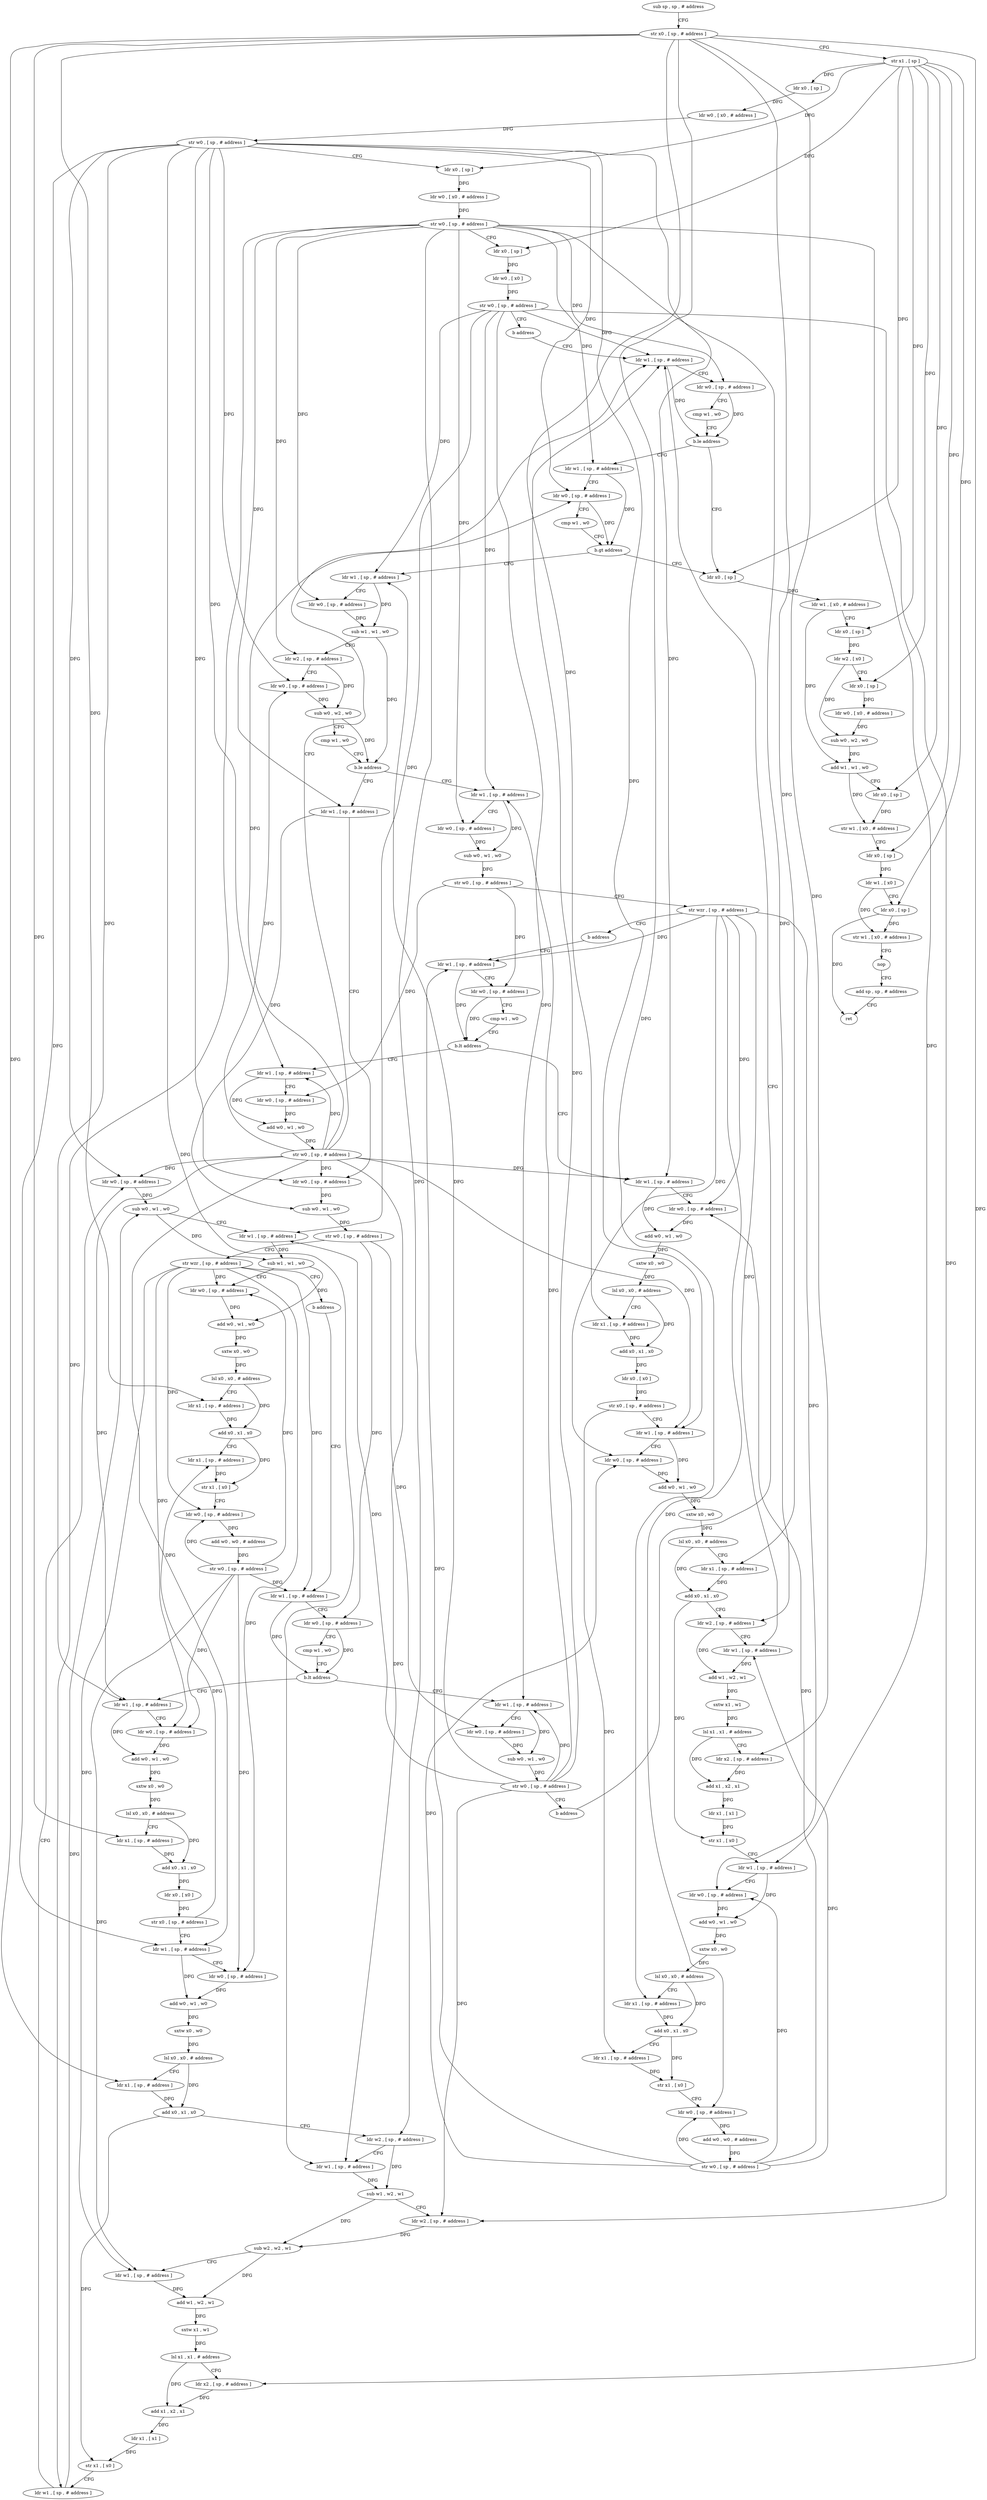 digraph "func" {
"4202964" [label = "sub sp , sp , # address" ]
"4202968" [label = "str x0 , [ sp , # address ]" ]
"4202972" [label = "str x1 , [ sp ]" ]
"4202976" [label = "ldr x0 , [ sp ]" ]
"4202980" [label = "ldr w0 , [ x0 , # address ]" ]
"4202984" [label = "str w0 , [ sp , # address ]" ]
"4202988" [label = "ldr x0 , [ sp ]" ]
"4202992" [label = "ldr w0 , [ x0 , # address ]" ]
"4202996" [label = "str w0 , [ sp , # address ]" ]
"4203000" [label = "ldr x0 , [ sp ]" ]
"4203004" [label = "ldr w0 , [ x0 ]" ]
"4203008" [label = "str w0 , [ sp , # address ]" ]
"4203012" [label = "b address" ]
"4203492" [label = "ldr w1 , [ sp , # address ]" ]
"4203496" [label = "ldr w0 , [ sp , # address ]" ]
"4203500" [label = "cmp w1 , w0" ]
"4203504" [label = "b.le address" ]
"4203524" [label = "ldr x0 , [ sp ]" ]
"4203508" [label = "ldr w1 , [ sp , # address ]" ]
"4203528" [label = "ldr w1 , [ x0 , # address ]" ]
"4203532" [label = "ldr x0 , [ sp ]" ]
"4203536" [label = "ldr w2 , [ x0 ]" ]
"4203540" [label = "ldr x0 , [ sp ]" ]
"4203544" [label = "ldr w0 , [ x0 , # address ]" ]
"4203548" [label = "sub w0 , w2 , w0" ]
"4203552" [label = "add w1 , w1 , w0" ]
"4203556" [label = "ldr x0 , [ sp ]" ]
"4203560" [label = "str w1 , [ x0 , # address ]" ]
"4203564" [label = "ldr x0 , [ sp ]" ]
"4203568" [label = "ldr w1 , [ x0 ]" ]
"4203572" [label = "ldr x0 , [ sp ]" ]
"4203576" [label = "str w1 , [ x0 , # address ]" ]
"4203580" [label = "nop" ]
"4203584" [label = "add sp , sp , # address" ]
"4203588" [label = "ret" ]
"4203512" [label = "ldr w0 , [ sp , # address ]" ]
"4203516" [label = "cmp w1 , w0" ]
"4203520" [label = "b.gt address" ]
"4203016" [label = "ldr w1 , [ sp , # address ]" ]
"4203020" [label = "ldr w0 , [ sp , # address ]" ]
"4203024" [label = "sub w1 , w1 , w0" ]
"4203028" [label = "ldr w2 , [ sp , # address ]" ]
"4203032" [label = "ldr w0 , [ sp , # address ]" ]
"4203036" [label = "sub w0 , w2 , w0" ]
"4203040" [label = "cmp w1 , w0" ]
"4203044" [label = "b.le address" ]
"4203288" [label = "ldr w1 , [ sp , # address ]" ]
"4203048" [label = "ldr w1 , [ sp , # address ]" ]
"4203292" [label = "ldr w0 , [ sp , # address ]" ]
"4203296" [label = "sub w0 , w1 , w0" ]
"4203300" [label = "str w0 , [ sp , # address ]" ]
"4203304" [label = "str wzr , [ sp , # address ]" ]
"4203308" [label = "b address" ]
"4203460" [label = "ldr w1 , [ sp , # address ]" ]
"4203052" [label = "ldr w0 , [ sp , # address ]" ]
"4203056" [label = "sub w0 , w1 , w0" ]
"4203060" [label = "str w0 , [ sp , # address ]" ]
"4203064" [label = "str wzr , [ sp , # address ]" ]
"4203068" [label = "b address" ]
"4203252" [label = "ldr w1 , [ sp , # address ]" ]
"4203464" [label = "ldr w0 , [ sp , # address ]" ]
"4203468" [label = "cmp w1 , w0" ]
"4203472" [label = "b.lt address" ]
"4203312" [label = "ldr w1 , [ sp , # address ]" ]
"4203476" [label = "ldr w1 , [ sp , # address ]" ]
"4203256" [label = "ldr w0 , [ sp , # address ]" ]
"4203260" [label = "cmp w1 , w0" ]
"4203264" [label = "b.lt address" ]
"4203072" [label = "ldr w1 , [ sp , # address ]" ]
"4203268" [label = "ldr w1 , [ sp , # address ]" ]
"4203316" [label = "ldr w0 , [ sp , # address ]" ]
"4203320" [label = "add w0 , w1 , w0" ]
"4203324" [label = "sxtw x0 , w0" ]
"4203328" [label = "lsl x0 , x0 , # address" ]
"4203332" [label = "ldr x1 , [ sp , # address ]" ]
"4203336" [label = "add x0 , x1 , x0" ]
"4203340" [label = "ldr x0 , [ x0 ]" ]
"4203344" [label = "str x0 , [ sp , # address ]" ]
"4203348" [label = "ldr w1 , [ sp , # address ]" ]
"4203352" [label = "ldr w0 , [ sp , # address ]" ]
"4203356" [label = "add w0 , w1 , w0" ]
"4203360" [label = "sxtw x0 , w0" ]
"4203364" [label = "lsl x0 , x0 , # address" ]
"4203368" [label = "ldr x1 , [ sp , # address ]" ]
"4203372" [label = "add x0 , x1 , x0" ]
"4203376" [label = "ldr w2 , [ sp , # address ]" ]
"4203380" [label = "ldr w1 , [ sp , # address ]" ]
"4203384" [label = "add w1 , w2 , w1" ]
"4203388" [label = "sxtw x1 , w1" ]
"4203392" [label = "lsl x1 , x1 , # address" ]
"4203396" [label = "ldr x2 , [ sp , # address ]" ]
"4203400" [label = "add x1 , x2 , x1" ]
"4203404" [label = "ldr x1 , [ x1 ]" ]
"4203408" [label = "str x1 , [ x0 ]" ]
"4203412" [label = "ldr w1 , [ sp , # address ]" ]
"4203416" [label = "ldr w0 , [ sp , # address ]" ]
"4203420" [label = "add w0 , w1 , w0" ]
"4203424" [label = "sxtw x0 , w0" ]
"4203428" [label = "lsl x0 , x0 , # address" ]
"4203432" [label = "ldr x1 , [ sp , # address ]" ]
"4203436" [label = "add x0 , x1 , x0" ]
"4203440" [label = "ldr x1 , [ sp , # address ]" ]
"4203444" [label = "str x1 , [ x0 ]" ]
"4203448" [label = "ldr w0 , [ sp , # address ]" ]
"4203452" [label = "add w0 , w0 , # address" ]
"4203456" [label = "str w0 , [ sp , # address ]" ]
"4203480" [label = "ldr w0 , [ sp , # address ]" ]
"4203484" [label = "add w0 , w1 , w0" ]
"4203488" [label = "str w0 , [ sp , # address ]" ]
"4203076" [label = "ldr w0 , [ sp , # address ]" ]
"4203080" [label = "add w0 , w1 , w0" ]
"4203084" [label = "sxtw x0 , w0" ]
"4203088" [label = "lsl x0 , x0 , # address" ]
"4203092" [label = "ldr x1 , [ sp , # address ]" ]
"4203096" [label = "add x0 , x1 , x0" ]
"4203100" [label = "ldr x0 , [ x0 ]" ]
"4203104" [label = "str x0 , [ sp , # address ]" ]
"4203108" [label = "ldr w1 , [ sp , # address ]" ]
"4203112" [label = "ldr w0 , [ sp , # address ]" ]
"4203116" [label = "add w0 , w1 , w0" ]
"4203120" [label = "sxtw x0 , w0" ]
"4203124" [label = "lsl x0 , x0 , # address" ]
"4203128" [label = "ldr x1 , [ sp , # address ]" ]
"4203132" [label = "add x0 , x1 , x0" ]
"4203136" [label = "ldr w2 , [ sp , # address ]" ]
"4203140" [label = "ldr w1 , [ sp , # address ]" ]
"4203144" [label = "sub w1 , w2 , w1" ]
"4203148" [label = "ldr w2 , [ sp , # address ]" ]
"4203152" [label = "sub w2 , w2 , w1" ]
"4203156" [label = "ldr w1 , [ sp , # address ]" ]
"4203160" [label = "add w1 , w2 , w1" ]
"4203164" [label = "sxtw x1 , w1" ]
"4203168" [label = "lsl x1 , x1 , # address" ]
"4203172" [label = "ldr x2 , [ sp , # address ]" ]
"4203176" [label = "add x1 , x2 , x1" ]
"4203180" [label = "ldr x1 , [ x1 ]" ]
"4203184" [label = "str x1 , [ x0 ]" ]
"4203188" [label = "ldr w1 , [ sp , # address ]" ]
"4203192" [label = "ldr w0 , [ sp , # address ]" ]
"4203196" [label = "sub w0 , w1 , w0" ]
"4203200" [label = "ldr w1 , [ sp , # address ]" ]
"4203204" [label = "sub w1 , w1 , w0" ]
"4203208" [label = "ldr w0 , [ sp , # address ]" ]
"4203212" [label = "add w0 , w1 , w0" ]
"4203216" [label = "sxtw x0 , w0" ]
"4203220" [label = "lsl x0 , x0 , # address" ]
"4203224" [label = "ldr x1 , [ sp , # address ]" ]
"4203228" [label = "add x0 , x1 , x0" ]
"4203232" [label = "ldr x1 , [ sp , # address ]" ]
"4203236" [label = "str x1 , [ x0 ]" ]
"4203240" [label = "ldr w0 , [ sp , # address ]" ]
"4203244" [label = "add w0 , w0 , # address" ]
"4203248" [label = "str w0 , [ sp , # address ]" ]
"4203272" [label = "ldr w0 , [ sp , # address ]" ]
"4203276" [label = "sub w0 , w1 , w0" ]
"4203280" [label = "str w0 , [ sp , # address ]" ]
"4203284" [label = "b address" ]
"4202964" -> "4202968" [ label = "CFG" ]
"4202968" -> "4202972" [ label = "CFG" ]
"4202968" -> "4203332" [ label = "DFG" ]
"4202968" -> "4203368" [ label = "DFG" ]
"4202968" -> "4203396" [ label = "DFG" ]
"4202968" -> "4203432" [ label = "DFG" ]
"4202968" -> "4203092" [ label = "DFG" ]
"4202968" -> "4203128" [ label = "DFG" ]
"4202968" -> "4203172" [ label = "DFG" ]
"4202968" -> "4203224" [ label = "DFG" ]
"4202972" -> "4202976" [ label = "DFG" ]
"4202972" -> "4202988" [ label = "DFG" ]
"4202972" -> "4203000" [ label = "DFG" ]
"4202972" -> "4203524" [ label = "DFG" ]
"4202972" -> "4203532" [ label = "DFG" ]
"4202972" -> "4203540" [ label = "DFG" ]
"4202972" -> "4203556" [ label = "DFG" ]
"4202972" -> "4203564" [ label = "DFG" ]
"4202972" -> "4203572" [ label = "DFG" ]
"4202976" -> "4202980" [ label = "DFG" ]
"4202980" -> "4202984" [ label = "DFG" ]
"4202984" -> "4202988" [ label = "CFG" ]
"4202984" -> "4203512" [ label = "DFG" ]
"4202984" -> "4203032" [ label = "DFG" ]
"4202984" -> "4203052" [ label = "DFG" ]
"4202984" -> "4203312" [ label = "DFG" ]
"4202984" -> "4203348" [ label = "DFG" ]
"4202984" -> "4203476" [ label = "DFG" ]
"4202984" -> "4203072" [ label = "DFG" ]
"4202984" -> "4203108" [ label = "DFG" ]
"4202984" -> "4203140" [ label = "DFG" ]
"4202984" -> "4203192" [ label = "DFG" ]
"4202988" -> "4202992" [ label = "DFG" ]
"4202992" -> "4202996" [ label = "DFG" ]
"4202996" -> "4203000" [ label = "CFG" ]
"4202996" -> "4203496" [ label = "DFG" ]
"4202996" -> "4203508" [ label = "DFG" ]
"4202996" -> "4203020" [ label = "DFG" ]
"4202996" -> "4203028" [ label = "DFG" ]
"4202996" -> "4203292" [ label = "DFG" ]
"4202996" -> "4203048" [ label = "DFG" ]
"4202996" -> "4203376" [ label = "DFG" ]
"4202996" -> "4203412" [ label = "DFG" ]
"4202996" -> "4203136" [ label = "DFG" ]
"4202996" -> "4203188" [ label = "DFG" ]
"4203000" -> "4203004" [ label = "DFG" ]
"4203004" -> "4203008" [ label = "DFG" ]
"4203008" -> "4203012" [ label = "CFG" ]
"4203008" -> "4203492" [ label = "DFG" ]
"4203008" -> "4203016" [ label = "DFG" ]
"4203008" -> "4203288" [ label = "DFG" ]
"4203008" -> "4203148" [ label = "DFG" ]
"4203008" -> "4203200" [ label = "DFG" ]
"4203008" -> "4203268" [ label = "DFG" ]
"4203012" -> "4203492" [ label = "CFG" ]
"4203492" -> "4203496" [ label = "CFG" ]
"4203492" -> "4203504" [ label = "DFG" ]
"4203496" -> "4203500" [ label = "CFG" ]
"4203496" -> "4203504" [ label = "DFG" ]
"4203500" -> "4203504" [ label = "CFG" ]
"4203504" -> "4203524" [ label = "CFG" ]
"4203504" -> "4203508" [ label = "CFG" ]
"4203524" -> "4203528" [ label = "DFG" ]
"4203508" -> "4203512" [ label = "CFG" ]
"4203508" -> "4203520" [ label = "DFG" ]
"4203528" -> "4203532" [ label = "CFG" ]
"4203528" -> "4203552" [ label = "DFG" ]
"4203532" -> "4203536" [ label = "DFG" ]
"4203536" -> "4203540" [ label = "CFG" ]
"4203536" -> "4203548" [ label = "DFG" ]
"4203540" -> "4203544" [ label = "DFG" ]
"4203544" -> "4203548" [ label = "DFG" ]
"4203548" -> "4203552" [ label = "DFG" ]
"4203552" -> "4203556" [ label = "CFG" ]
"4203552" -> "4203560" [ label = "DFG" ]
"4203556" -> "4203560" [ label = "DFG" ]
"4203560" -> "4203564" [ label = "CFG" ]
"4203564" -> "4203568" [ label = "DFG" ]
"4203568" -> "4203572" [ label = "CFG" ]
"4203568" -> "4203576" [ label = "DFG" ]
"4203572" -> "4203576" [ label = "DFG" ]
"4203572" -> "4203588" [ label = "DFG" ]
"4203576" -> "4203580" [ label = "CFG" ]
"4203580" -> "4203584" [ label = "CFG" ]
"4203584" -> "4203588" [ label = "CFG" ]
"4203512" -> "4203516" [ label = "CFG" ]
"4203512" -> "4203520" [ label = "DFG" ]
"4203516" -> "4203520" [ label = "CFG" ]
"4203520" -> "4203016" [ label = "CFG" ]
"4203520" -> "4203524" [ label = "CFG" ]
"4203016" -> "4203020" [ label = "CFG" ]
"4203016" -> "4203024" [ label = "DFG" ]
"4203020" -> "4203024" [ label = "DFG" ]
"4203024" -> "4203028" [ label = "CFG" ]
"4203024" -> "4203044" [ label = "DFG" ]
"4203028" -> "4203032" [ label = "CFG" ]
"4203028" -> "4203036" [ label = "DFG" ]
"4203032" -> "4203036" [ label = "DFG" ]
"4203036" -> "4203040" [ label = "CFG" ]
"4203036" -> "4203044" [ label = "DFG" ]
"4203040" -> "4203044" [ label = "CFG" ]
"4203044" -> "4203288" [ label = "CFG" ]
"4203044" -> "4203048" [ label = "CFG" ]
"4203288" -> "4203292" [ label = "CFG" ]
"4203288" -> "4203296" [ label = "DFG" ]
"4203048" -> "4203052" [ label = "CFG" ]
"4203048" -> "4203056" [ label = "DFG" ]
"4203292" -> "4203296" [ label = "DFG" ]
"4203296" -> "4203300" [ label = "DFG" ]
"4203300" -> "4203304" [ label = "CFG" ]
"4203300" -> "4203464" [ label = "DFG" ]
"4203300" -> "4203480" [ label = "DFG" ]
"4203304" -> "4203308" [ label = "CFG" ]
"4203304" -> "4203460" [ label = "DFG" ]
"4203304" -> "4203316" [ label = "DFG" ]
"4203304" -> "4203352" [ label = "DFG" ]
"4203304" -> "4203380" [ label = "DFG" ]
"4203304" -> "4203416" [ label = "DFG" ]
"4203304" -> "4203448" [ label = "DFG" ]
"4203308" -> "4203460" [ label = "CFG" ]
"4203460" -> "4203464" [ label = "CFG" ]
"4203460" -> "4203472" [ label = "DFG" ]
"4203052" -> "4203056" [ label = "DFG" ]
"4203056" -> "4203060" [ label = "DFG" ]
"4203060" -> "4203064" [ label = "CFG" ]
"4203060" -> "4203256" [ label = "DFG" ]
"4203060" -> "4203272" [ label = "DFG" ]
"4203064" -> "4203068" [ label = "CFG" ]
"4203064" -> "4203252" [ label = "DFG" ]
"4203064" -> "4203076" [ label = "DFG" ]
"4203064" -> "4203112" [ label = "DFG" ]
"4203064" -> "4203156" [ label = "DFG" ]
"4203064" -> "4203208" [ label = "DFG" ]
"4203064" -> "4203240" [ label = "DFG" ]
"4203068" -> "4203252" [ label = "CFG" ]
"4203252" -> "4203256" [ label = "CFG" ]
"4203252" -> "4203264" [ label = "DFG" ]
"4203464" -> "4203468" [ label = "CFG" ]
"4203464" -> "4203472" [ label = "DFG" ]
"4203468" -> "4203472" [ label = "CFG" ]
"4203472" -> "4203312" [ label = "CFG" ]
"4203472" -> "4203476" [ label = "CFG" ]
"4203312" -> "4203316" [ label = "CFG" ]
"4203312" -> "4203320" [ label = "DFG" ]
"4203476" -> "4203480" [ label = "CFG" ]
"4203476" -> "4203484" [ label = "DFG" ]
"4203256" -> "4203260" [ label = "CFG" ]
"4203256" -> "4203264" [ label = "DFG" ]
"4203260" -> "4203264" [ label = "CFG" ]
"4203264" -> "4203072" [ label = "CFG" ]
"4203264" -> "4203268" [ label = "CFG" ]
"4203072" -> "4203076" [ label = "CFG" ]
"4203072" -> "4203080" [ label = "DFG" ]
"4203268" -> "4203272" [ label = "CFG" ]
"4203268" -> "4203276" [ label = "DFG" ]
"4203316" -> "4203320" [ label = "DFG" ]
"4203320" -> "4203324" [ label = "DFG" ]
"4203324" -> "4203328" [ label = "DFG" ]
"4203328" -> "4203332" [ label = "CFG" ]
"4203328" -> "4203336" [ label = "DFG" ]
"4203332" -> "4203336" [ label = "DFG" ]
"4203336" -> "4203340" [ label = "DFG" ]
"4203340" -> "4203344" [ label = "DFG" ]
"4203344" -> "4203348" [ label = "CFG" ]
"4203344" -> "4203440" [ label = "DFG" ]
"4203348" -> "4203352" [ label = "CFG" ]
"4203348" -> "4203356" [ label = "DFG" ]
"4203352" -> "4203356" [ label = "DFG" ]
"4203356" -> "4203360" [ label = "DFG" ]
"4203360" -> "4203364" [ label = "DFG" ]
"4203364" -> "4203368" [ label = "CFG" ]
"4203364" -> "4203372" [ label = "DFG" ]
"4203368" -> "4203372" [ label = "DFG" ]
"4203372" -> "4203376" [ label = "CFG" ]
"4203372" -> "4203408" [ label = "DFG" ]
"4203376" -> "4203380" [ label = "CFG" ]
"4203376" -> "4203384" [ label = "DFG" ]
"4203380" -> "4203384" [ label = "DFG" ]
"4203384" -> "4203388" [ label = "DFG" ]
"4203388" -> "4203392" [ label = "DFG" ]
"4203392" -> "4203396" [ label = "CFG" ]
"4203392" -> "4203400" [ label = "DFG" ]
"4203396" -> "4203400" [ label = "DFG" ]
"4203400" -> "4203404" [ label = "DFG" ]
"4203404" -> "4203408" [ label = "DFG" ]
"4203408" -> "4203412" [ label = "CFG" ]
"4203412" -> "4203416" [ label = "CFG" ]
"4203412" -> "4203420" [ label = "DFG" ]
"4203416" -> "4203420" [ label = "DFG" ]
"4203420" -> "4203424" [ label = "DFG" ]
"4203424" -> "4203428" [ label = "DFG" ]
"4203428" -> "4203432" [ label = "CFG" ]
"4203428" -> "4203436" [ label = "DFG" ]
"4203432" -> "4203436" [ label = "DFG" ]
"4203436" -> "4203440" [ label = "CFG" ]
"4203436" -> "4203444" [ label = "DFG" ]
"4203440" -> "4203444" [ label = "DFG" ]
"4203444" -> "4203448" [ label = "CFG" ]
"4203448" -> "4203452" [ label = "DFG" ]
"4203452" -> "4203456" [ label = "DFG" ]
"4203456" -> "4203460" [ label = "DFG" ]
"4203456" -> "4203316" [ label = "DFG" ]
"4203456" -> "4203352" [ label = "DFG" ]
"4203456" -> "4203380" [ label = "DFG" ]
"4203456" -> "4203416" [ label = "DFG" ]
"4203456" -> "4203448" [ label = "DFG" ]
"4203480" -> "4203484" [ label = "DFG" ]
"4203484" -> "4203488" [ label = "DFG" ]
"4203488" -> "4203492" [ label = "CFG" ]
"4203488" -> "4203512" [ label = "DFG" ]
"4203488" -> "4203032" [ label = "DFG" ]
"4203488" -> "4203052" [ label = "DFG" ]
"4203488" -> "4203312" [ label = "DFG" ]
"4203488" -> "4203348" [ label = "DFG" ]
"4203488" -> "4203476" [ label = "DFG" ]
"4203488" -> "4203072" [ label = "DFG" ]
"4203488" -> "4203108" [ label = "DFG" ]
"4203488" -> "4203140" [ label = "DFG" ]
"4203488" -> "4203192" [ label = "DFG" ]
"4203076" -> "4203080" [ label = "DFG" ]
"4203080" -> "4203084" [ label = "DFG" ]
"4203084" -> "4203088" [ label = "DFG" ]
"4203088" -> "4203092" [ label = "CFG" ]
"4203088" -> "4203096" [ label = "DFG" ]
"4203092" -> "4203096" [ label = "DFG" ]
"4203096" -> "4203100" [ label = "DFG" ]
"4203100" -> "4203104" [ label = "DFG" ]
"4203104" -> "4203108" [ label = "CFG" ]
"4203104" -> "4203232" [ label = "DFG" ]
"4203108" -> "4203112" [ label = "CFG" ]
"4203108" -> "4203116" [ label = "DFG" ]
"4203112" -> "4203116" [ label = "DFG" ]
"4203116" -> "4203120" [ label = "DFG" ]
"4203120" -> "4203124" [ label = "DFG" ]
"4203124" -> "4203128" [ label = "CFG" ]
"4203124" -> "4203132" [ label = "DFG" ]
"4203128" -> "4203132" [ label = "DFG" ]
"4203132" -> "4203136" [ label = "CFG" ]
"4203132" -> "4203184" [ label = "DFG" ]
"4203136" -> "4203140" [ label = "CFG" ]
"4203136" -> "4203144" [ label = "DFG" ]
"4203140" -> "4203144" [ label = "DFG" ]
"4203144" -> "4203148" [ label = "CFG" ]
"4203144" -> "4203152" [ label = "DFG" ]
"4203148" -> "4203152" [ label = "DFG" ]
"4203152" -> "4203156" [ label = "CFG" ]
"4203152" -> "4203160" [ label = "DFG" ]
"4203156" -> "4203160" [ label = "DFG" ]
"4203160" -> "4203164" [ label = "DFG" ]
"4203164" -> "4203168" [ label = "DFG" ]
"4203168" -> "4203172" [ label = "CFG" ]
"4203168" -> "4203176" [ label = "DFG" ]
"4203172" -> "4203176" [ label = "DFG" ]
"4203176" -> "4203180" [ label = "DFG" ]
"4203180" -> "4203184" [ label = "DFG" ]
"4203184" -> "4203188" [ label = "CFG" ]
"4203188" -> "4203192" [ label = "CFG" ]
"4203188" -> "4203196" [ label = "DFG" ]
"4203192" -> "4203196" [ label = "DFG" ]
"4203196" -> "4203200" [ label = "CFG" ]
"4203196" -> "4203204" [ label = "DFG" ]
"4203200" -> "4203204" [ label = "DFG" ]
"4203204" -> "4203208" [ label = "CFG" ]
"4203204" -> "4203212" [ label = "DFG" ]
"4203208" -> "4203212" [ label = "DFG" ]
"4203212" -> "4203216" [ label = "DFG" ]
"4203216" -> "4203220" [ label = "DFG" ]
"4203220" -> "4203224" [ label = "CFG" ]
"4203220" -> "4203228" [ label = "DFG" ]
"4203224" -> "4203228" [ label = "DFG" ]
"4203228" -> "4203232" [ label = "CFG" ]
"4203228" -> "4203236" [ label = "DFG" ]
"4203232" -> "4203236" [ label = "DFG" ]
"4203236" -> "4203240" [ label = "CFG" ]
"4203240" -> "4203244" [ label = "DFG" ]
"4203244" -> "4203248" [ label = "DFG" ]
"4203248" -> "4203252" [ label = "DFG" ]
"4203248" -> "4203076" [ label = "DFG" ]
"4203248" -> "4203112" [ label = "DFG" ]
"4203248" -> "4203156" [ label = "DFG" ]
"4203248" -> "4203208" [ label = "DFG" ]
"4203248" -> "4203240" [ label = "DFG" ]
"4203272" -> "4203276" [ label = "DFG" ]
"4203276" -> "4203280" [ label = "DFG" ]
"4203280" -> "4203284" [ label = "CFG" ]
"4203280" -> "4203492" [ label = "DFG" ]
"4203280" -> "4203016" [ label = "DFG" ]
"4203280" -> "4203288" [ label = "DFG" ]
"4203280" -> "4203148" [ label = "DFG" ]
"4203280" -> "4203200" [ label = "DFG" ]
"4203280" -> "4203268" [ label = "DFG" ]
"4203284" -> "4203492" [ label = "CFG" ]
}
